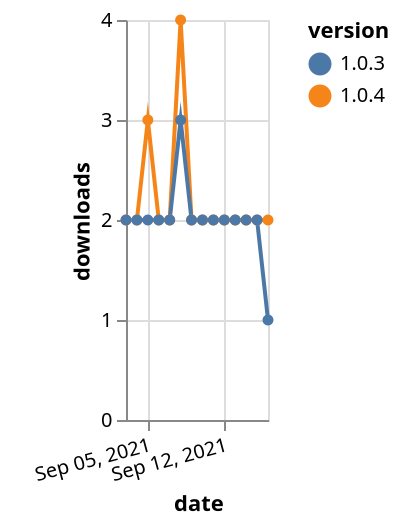 {"$schema": "https://vega.github.io/schema/vega-lite/v5.json", "description": "A simple bar chart with embedded data.", "data": {"values": [{"date": "2021-09-03", "total": 2429, "delta": 2, "version": "1.0.4"}, {"date": "2021-09-04", "total": 2431, "delta": 2, "version": "1.0.4"}, {"date": "2021-09-05", "total": 2434, "delta": 3, "version": "1.0.4"}, {"date": "2021-09-06", "total": 2436, "delta": 2, "version": "1.0.4"}, {"date": "2021-09-07", "total": 2438, "delta": 2, "version": "1.0.4"}, {"date": "2021-09-08", "total": 2442, "delta": 4, "version": "1.0.4"}, {"date": "2021-09-09", "total": 2444, "delta": 2, "version": "1.0.4"}, {"date": "2021-09-10", "total": 2446, "delta": 2, "version": "1.0.4"}, {"date": "2021-09-11", "total": 2448, "delta": 2, "version": "1.0.4"}, {"date": "2021-09-12", "total": 2450, "delta": 2, "version": "1.0.4"}, {"date": "2021-09-13", "total": 2452, "delta": 2, "version": "1.0.4"}, {"date": "2021-09-14", "total": 2454, "delta": 2, "version": "1.0.4"}, {"date": "2021-09-15", "total": 2456, "delta": 2, "version": "1.0.4"}, {"date": "2021-09-16", "total": 2458, "delta": 2, "version": "1.0.4"}, {"date": "2021-09-03", "total": 2247, "delta": 2, "version": "1.0.3"}, {"date": "2021-09-04", "total": 2249, "delta": 2, "version": "1.0.3"}, {"date": "2021-09-05", "total": 2251, "delta": 2, "version": "1.0.3"}, {"date": "2021-09-06", "total": 2253, "delta": 2, "version": "1.0.3"}, {"date": "2021-09-07", "total": 2255, "delta": 2, "version": "1.0.3"}, {"date": "2021-09-08", "total": 2258, "delta": 3, "version": "1.0.3"}, {"date": "2021-09-09", "total": 2260, "delta": 2, "version": "1.0.3"}, {"date": "2021-09-10", "total": 2262, "delta": 2, "version": "1.0.3"}, {"date": "2021-09-11", "total": 2264, "delta": 2, "version": "1.0.3"}, {"date": "2021-09-12", "total": 2266, "delta": 2, "version": "1.0.3"}, {"date": "2021-09-13", "total": 2268, "delta": 2, "version": "1.0.3"}, {"date": "2021-09-14", "total": 2270, "delta": 2, "version": "1.0.3"}, {"date": "2021-09-15", "total": 2272, "delta": 2, "version": "1.0.3"}, {"date": "2021-09-16", "total": 2273, "delta": 1, "version": "1.0.3"}]}, "width": "container", "mark": {"type": "line", "point": {"filled": true}}, "encoding": {"x": {"field": "date", "type": "temporal", "timeUnit": "yearmonthdate", "title": "date", "axis": {"labelAngle": -15}}, "y": {"field": "delta", "type": "quantitative", "title": "downloads"}, "color": {"field": "version", "type": "nominal"}, "tooltip": {"field": "delta"}}}